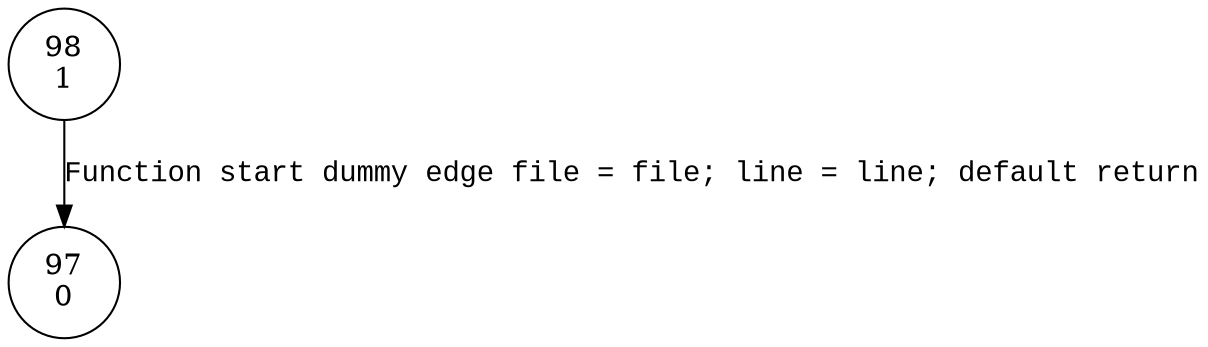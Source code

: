 digraph noaction2 {
98 [shape="circle" label="98\n1"]
97 [shape="circle" label="97\n0"]
98 -> 97 [label="Function start dummy edge file = file; line = line; default return" fontname="Courier New"]
}